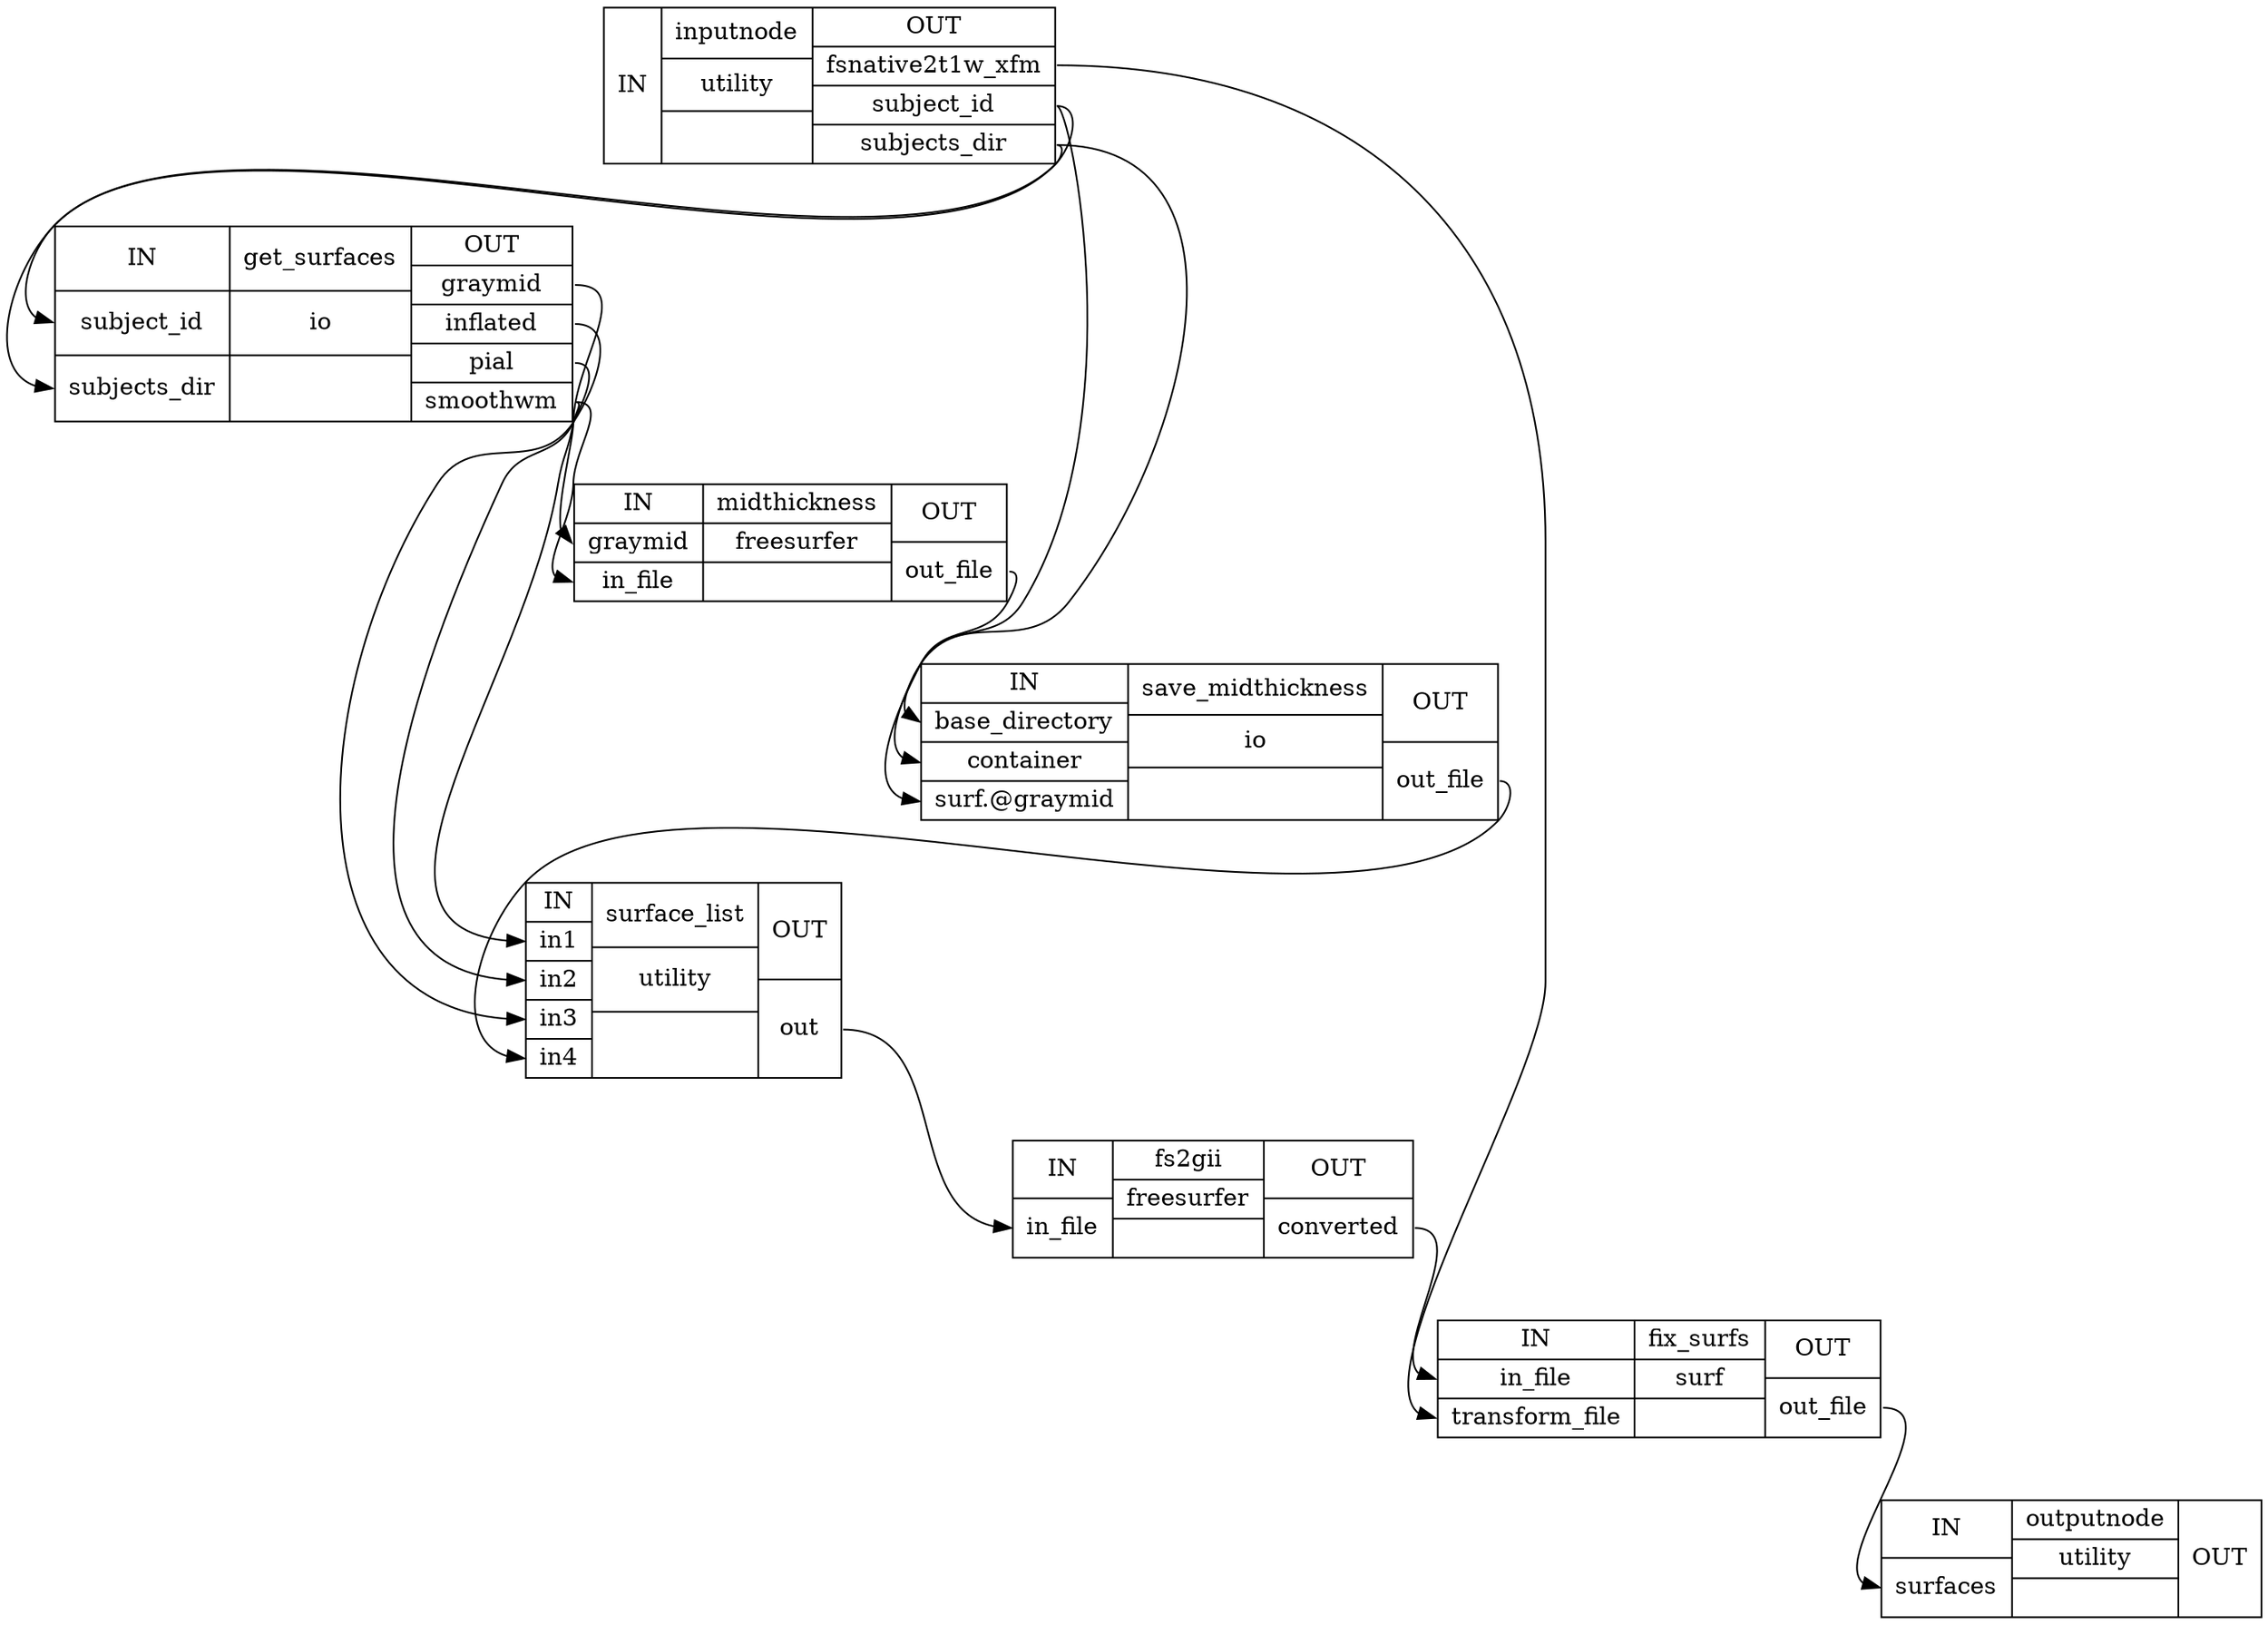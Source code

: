 digraph structs {
node [shape=record];
gifti_surface_wfinputnode [label="{IN}|{ inputnode | utility |  }|{OUT|<outfsnative2t1wxfm> fsnative2t1w_xfm|<outsubjectid> subject_id|<outsubjectsdir> subjects_dir}"];
gifti_surface_wfget_surfaces [label="{IN|<insubjectid> subject_id|<insubjectsdir> subjects_dir}|{ get_surfaces | io |  }|{OUT|<outgraymid> graymid|<outinflated> inflated|<outpial> pial|<outsmoothwm> smoothwm}"];
gifti_surface_wfmidthickness [label="{IN|<ingraymid> graymid|<ininfile> in_file}|{ midthickness | freesurfer |  }|{OUT|<outoutfile> out_file}"];
gifti_surface_wfsave_midthickness [label="{IN|<inbasedirectory> base_directory|<incontainer> container|<insurfgraymid> surf.@graymid}|{ save_midthickness | io |  }|{OUT|<outoutfile> out_file}"];
gifti_surface_wfsurface_list [label="{IN|<inin1> in1|<inin2> in2|<inin3> in3|<inin4> in4}|{ surface_list | utility |  }|{OUT|<outout> out}"];
gifti_surface_wffs2gii [label="{IN|<ininfile> in_file}|{ fs2gii | freesurfer |  }|{OUT|<outconverted> converted}"];
gifti_surface_wffix_surfs [label="{IN|<ininfile> in_file|<intransformfile> transform_file}|{ fix_surfs | surf |  }|{OUT|<outoutfile> out_file}"];
gifti_surface_wfoutputnode [label="{IN|<insurfaces> surfaces}|{ outputnode | utility |  }|{OUT}"];
gifti_surface_wffix_surfs:outoutfile:e -> gifti_surface_wfoutputnode:insurfaces:w;
gifti_surface_wffs2gii:outconverted:e -> gifti_surface_wffix_surfs:ininfile:w;
gifti_surface_wfget_surfaces:outgraymid:e -> gifti_surface_wfmidthickness:ingraymid:w;
gifti_surface_wfget_surfaces:outinflated:e -> gifti_surface_wfsurface_list:inin3:w;
gifti_surface_wfget_surfaces:outpial:e -> gifti_surface_wfsurface_list:inin2:w;
gifti_surface_wfget_surfaces:outsmoothwm:e -> gifti_surface_wfmidthickness:ininfile:w;
gifti_surface_wfget_surfaces:outsmoothwm:e -> gifti_surface_wfsurface_list:inin1:w;
gifti_surface_wfinputnode:outfsnative2t1wxfm:e -> gifti_surface_wffix_surfs:intransformfile:w;
gifti_surface_wfinputnode:outsubjectid:e -> gifti_surface_wfget_surfaces:insubjectid:w;
gifti_surface_wfinputnode:outsubjectid:e -> gifti_surface_wfsave_midthickness:incontainer:w;
gifti_surface_wfinputnode:outsubjectsdir:e -> gifti_surface_wfget_surfaces:insubjectsdir:w;
gifti_surface_wfinputnode:outsubjectsdir:e -> gifti_surface_wfsave_midthickness:inbasedirectory:w;
gifti_surface_wfmidthickness:outoutfile:e -> gifti_surface_wfsave_midthickness:insurfgraymid:w;
gifti_surface_wfsave_midthickness:outoutfile:e -> gifti_surface_wfsurface_list:inin4:w;
gifti_surface_wfsurface_list:outout:e -> gifti_surface_wffs2gii:ininfile:w;
}